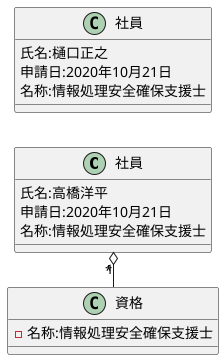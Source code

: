 @startuml
left to right direction
class "社員" as emp {
    氏名:高橋洋平
    申請日:2020年10月21日
    名称:情報処理安全確保支援士
}
class "社員" as emp2{
    氏名:樋口正之
    申請日:2020年10月21日
    名称:情報処理安全確保支援士
}

class "資格" as qua {
    - 名称:情報処理安全確保支援士
}
emp "1" o-ri- "*" qua 
@enduml